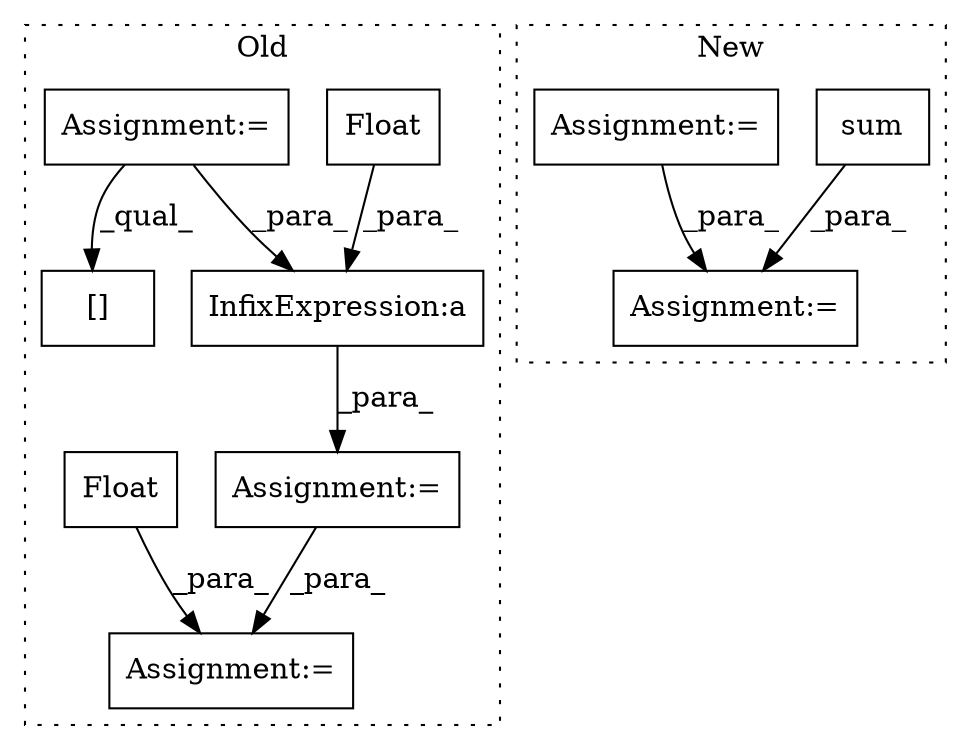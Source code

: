 digraph G {
subgraph cluster0 {
1 [label="Float" a="32" s="1276" l="7" shape="box"];
4 [label="InfixExpression:a" a="27" s="1268" l="3" shape="box"];
5 [label="Assignment:=" a="7" s="1260" l="1" shape="box"];
6 [label="Assignment:=" a="7" s="793" l="5" shape="box"];
8 [label="Assignment:=" a="7" s="1294" l="1" shape="box"];
9 [label="[]" a="2" s="1010,1024" l="12,1" shape="box"];
10 [label="Float" a="32" s="1319" l="7" shape="box"];
label = "Old";
style="dotted";
}
subgraph cluster1 {
2 [label="sum" a="32" s="1021" l="5" shape="box"];
3 [label="Assignment:=" a="7" s="1007" l="1" shape="box"];
7 [label="Assignment:=" a="7" s="943" l="1" shape="box"];
label = "New";
style="dotted";
}
1 -> 4 [label="_para_"];
2 -> 3 [label="_para_"];
4 -> 5 [label="_para_"];
5 -> 8 [label="_para_"];
6 -> 9 [label="_qual_"];
6 -> 4 [label="_para_"];
7 -> 3 [label="_para_"];
10 -> 8 [label="_para_"];
}